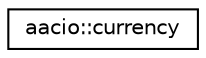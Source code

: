 digraph "Graphical Class Hierarchy"
{
  edge [fontname="Helvetica",fontsize="10",labelfontname="Helvetica",labelfontsize="10"];
  node [fontname="Helvetica",fontsize="10",shape=record];
  rankdir="LR";
  Node0 [label="aacio::currency",height=0.2,width=0.4,color="black", fillcolor="white", style="filled",URL="$classaacio_1_1currency.html"];
}
